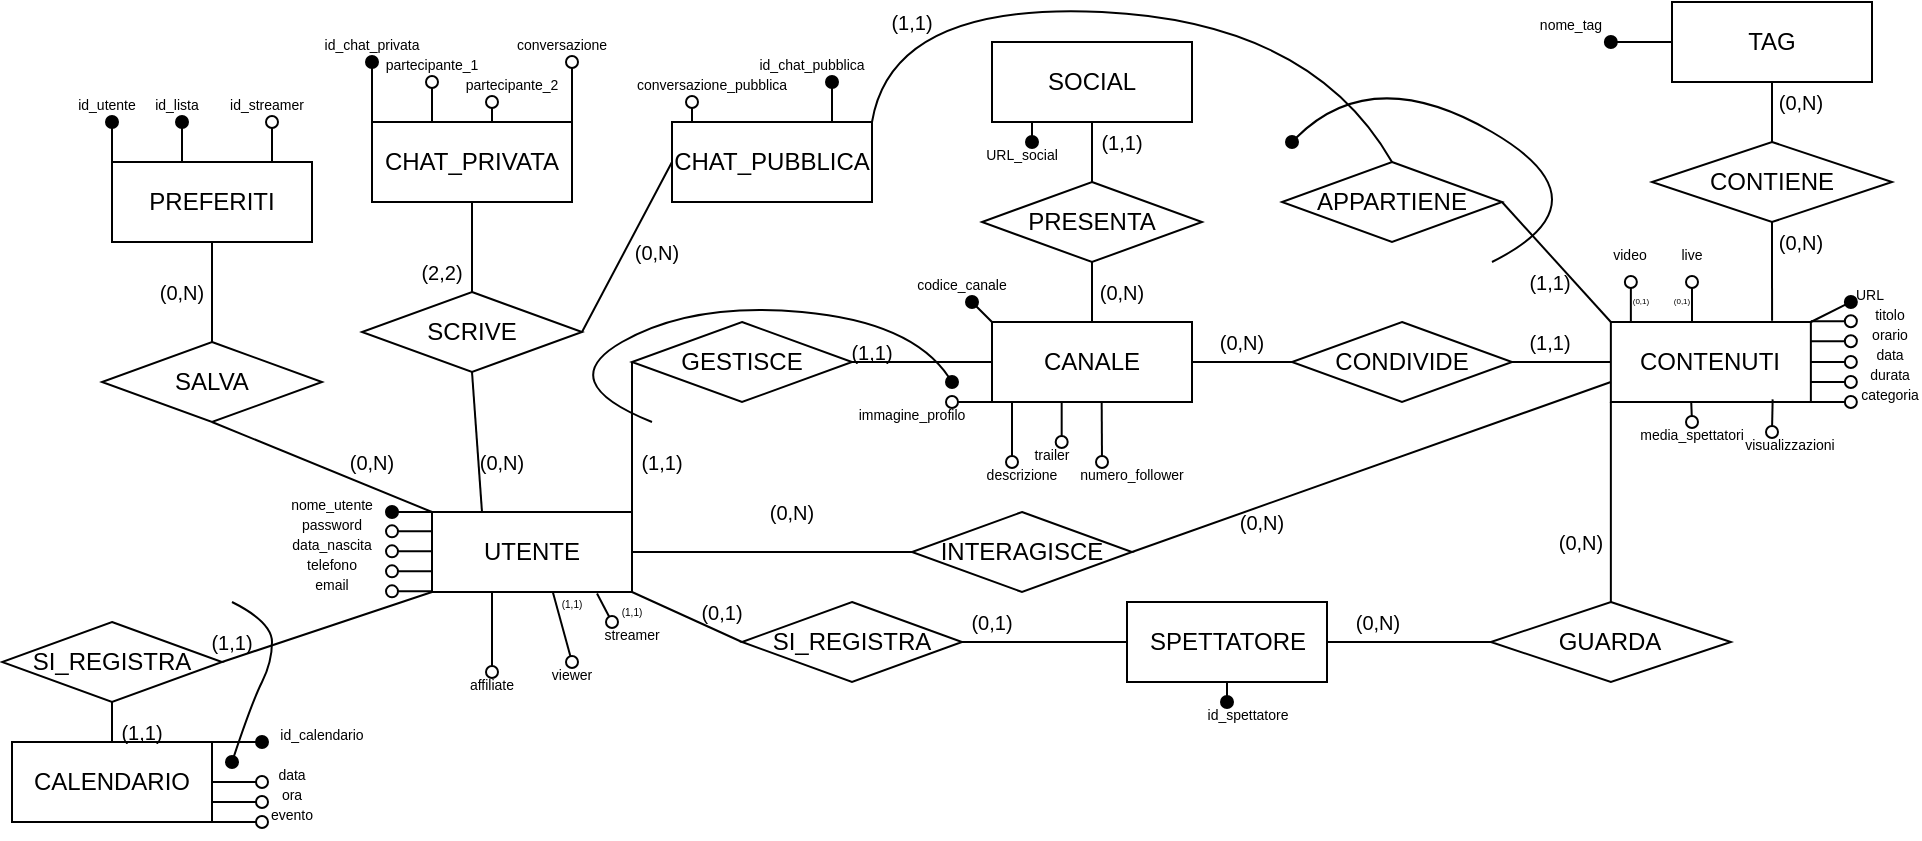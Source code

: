 <mxfile version="22.1.7" type="device">
  <diagram name="Pagina-1" id="IQo_E7BnSUzIB_XOzZY0">
    <mxGraphModel dx="1026" dy="692" grid="1" gridSize="10" guides="1" tooltips="1" connect="1" arrows="1" fold="1" page="1" pageScale="1" pageWidth="827" pageHeight="1169" math="0" shadow="0">
      <root>
        <mxCell id="0" />
        <mxCell id="1" parent="0" />
        <mxCell id="KgxQIi8FWZuYUteppV30-1" value="UTENTE" style="rounded=0;whiteSpace=wrap;html=1;" parent="1" vertex="1">
          <mxGeometry x="450" y="355" width="100" height="40" as="geometry" />
        </mxCell>
        <mxCell id="KgxQIi8FWZuYUteppV30-9" value="GESTISCE" style="rhombus;whiteSpace=wrap;html=1;" parent="1" vertex="1">
          <mxGeometry x="550" y="260" width="110" height="40" as="geometry" />
        </mxCell>
        <mxCell id="KgxQIi8FWZuYUteppV30-10" value="" style="endArrow=none;html=1;rounded=0;exitX=1;exitY=0;exitDx=0;exitDy=0;entryX=0;entryY=0.5;entryDx=0;entryDy=0;" parent="1" source="KgxQIi8FWZuYUteppV30-1" target="KgxQIi8FWZuYUteppV30-9" edge="1">
          <mxGeometry width="50" height="50" relative="1" as="geometry">
            <mxPoint x="530" y="320" as="sourcePoint" />
            <mxPoint x="580" y="270" as="targetPoint" />
          </mxGeometry>
        </mxCell>
        <mxCell id="KgxQIi8FWZuYUteppV30-11" value="CANALE" style="rounded=0;whiteSpace=wrap;html=1;" parent="1" vertex="1">
          <mxGeometry x="730" y="260" width="100" height="40" as="geometry" />
        </mxCell>
        <mxCell id="KgxQIi8FWZuYUteppV30-12" value="" style="endArrow=none;html=1;rounded=0;entryX=1;entryY=0.5;entryDx=0;entryDy=0;exitX=0;exitY=0.5;exitDx=0;exitDy=0;" parent="1" source="KgxQIi8FWZuYUteppV30-11" target="KgxQIi8FWZuYUteppV30-9" edge="1">
          <mxGeometry width="50" height="50" relative="1" as="geometry">
            <mxPoint x="740" y="280" as="sourcePoint" />
            <mxPoint x="560" y="290" as="targetPoint" />
          </mxGeometry>
        </mxCell>
        <mxCell id="KgxQIi8FWZuYUteppV30-13" value="CONDIVIDE" style="rhombus;whiteSpace=wrap;html=1;" parent="1" vertex="1">
          <mxGeometry x="880" y="260" width="110" height="40" as="geometry" />
        </mxCell>
        <mxCell id="KgxQIi8FWZuYUteppV30-14" value="" style="endArrow=none;html=1;rounded=0;entryX=1;entryY=0.5;entryDx=0;entryDy=0;exitX=0;exitY=0.5;exitDx=0;exitDy=0;" parent="1" source="KgxQIi8FWZuYUteppV30-13" target="KgxQIi8FWZuYUteppV30-11" edge="1">
          <mxGeometry width="50" height="50" relative="1" as="geometry">
            <mxPoint x="840" y="370" as="sourcePoint" />
            <mxPoint x="890" y="320" as="targetPoint" />
          </mxGeometry>
        </mxCell>
        <mxCell id="KgxQIi8FWZuYUteppV30-15" value="CONTENUTI" style="rounded=0;whiteSpace=wrap;html=1;" parent="1" vertex="1">
          <mxGeometry x="1039.43" y="260" width="100" height="40" as="geometry" />
        </mxCell>
        <mxCell id="KgxQIi8FWZuYUteppV30-17" value="SPETTATORE" style="rounded=0;whiteSpace=wrap;html=1;" parent="1" vertex="1">
          <mxGeometry x="797.5" y="400" width="100" height="40" as="geometry" />
        </mxCell>
        <mxCell id="KgxQIi8FWZuYUteppV30-18" value="GUARDA" style="rhombus;whiteSpace=wrap;html=1;" parent="1" vertex="1">
          <mxGeometry x="979.43" y="400" width="120" height="40" as="geometry" />
        </mxCell>
        <mxCell id="KgxQIi8FWZuYUteppV30-19" value="" style="endArrow=none;html=1;rounded=0;entryX=1;entryY=0.5;entryDx=0;entryDy=0;exitX=0;exitY=0.5;exitDx=0;exitDy=0;" parent="1" source="KgxQIi8FWZuYUteppV30-18" target="KgxQIi8FWZuYUteppV30-17" edge="1">
          <mxGeometry width="50" height="50" relative="1" as="geometry">
            <mxPoint x="960" y="610" as="sourcePoint" />
            <mxPoint x="1010" y="560" as="targetPoint" />
          </mxGeometry>
        </mxCell>
        <mxCell id="KgxQIi8FWZuYUteppV30-20" value="&lt;font style=&quot;font-size: 10px;&quot;&gt;(1,1)&lt;/font&gt;" style="text;html=1;strokeColor=none;fillColor=none;align=center;verticalAlign=middle;whiteSpace=wrap;rounded=0;" parent="1" vertex="1">
          <mxGeometry x="550" y="325" width="30" height="10" as="geometry" />
        </mxCell>
        <mxCell id="KgxQIi8FWZuYUteppV30-21" value="&lt;font style=&quot;font-size: 10px;&quot;&gt;(1,1)&lt;/font&gt;" style="text;html=1;strokeColor=none;fillColor=none;align=center;verticalAlign=middle;whiteSpace=wrap;rounded=0;" parent="1" vertex="1">
          <mxGeometry x="660" y="270" width="20" height="10" as="geometry" />
        </mxCell>
        <mxCell id="KgxQIi8FWZuYUteppV30-22" value="" style="endArrow=none;html=1;rounded=0;entryX=0;entryY=0;entryDx=0;entryDy=0;endFill=0;startArrow=oval;startFill=1;" parent="1" target="KgxQIi8FWZuYUteppV30-1" edge="1">
          <mxGeometry width="50" height="50" relative="1" as="geometry">
            <mxPoint x="430" y="355" as="sourcePoint" />
            <mxPoint x="420" y="345" as="targetPoint" />
          </mxGeometry>
        </mxCell>
        <mxCell id="KgxQIi8FWZuYUteppV30-23" value="&lt;span style=&quot;font-size: 7px;&quot;&gt;nome_utente&lt;/span&gt;" style="text;html=1;strokeColor=none;fillColor=none;align=center;verticalAlign=middle;whiteSpace=wrap;rounded=0;" parent="1" vertex="1">
          <mxGeometry x="390" y="345" width="20" height="10" as="geometry" />
        </mxCell>
        <mxCell id="KgxQIi8FWZuYUteppV30-24" value="" style="endArrow=none;html=1;rounded=0;entryX=0;entryY=0;entryDx=0;entryDy=0;endFill=0;startArrow=oval;startFill=0;" parent="1" edge="1">
          <mxGeometry width="50" height="50" relative="1" as="geometry">
            <mxPoint x="430" y="364.67" as="sourcePoint" />
            <mxPoint x="450" y="364.67" as="targetPoint" />
            <Array as="points">
              <mxPoint x="430" y="364.67" />
            </Array>
          </mxGeometry>
        </mxCell>
        <mxCell id="KgxQIi8FWZuYUteppV30-25" value="&lt;span style=&quot;font-size: 7px;&quot;&gt;password&lt;/span&gt;" style="text;html=1;strokeColor=none;fillColor=none;align=center;verticalAlign=middle;whiteSpace=wrap;rounded=0;" parent="1" vertex="1">
          <mxGeometry x="390" y="355" width="20" height="10" as="geometry" />
        </mxCell>
        <mxCell id="KgxQIi8FWZuYUteppV30-26" value="" style="endArrow=none;html=1;rounded=0;entryX=0;entryY=0;entryDx=0;entryDy=0;endFill=0;startArrow=oval;startFill=0;" parent="1" edge="1">
          <mxGeometry width="50" height="50" relative="1" as="geometry">
            <mxPoint x="430" y="374.67" as="sourcePoint" />
            <mxPoint x="450" y="374.67" as="targetPoint" />
            <Array as="points">
              <mxPoint x="430" y="374.67" />
            </Array>
          </mxGeometry>
        </mxCell>
        <mxCell id="KgxQIi8FWZuYUteppV30-27" value="&lt;span style=&quot;font-size: 7px;&quot;&gt;data_nascita&lt;/span&gt;" style="text;html=1;strokeColor=none;fillColor=none;align=center;verticalAlign=middle;whiteSpace=wrap;rounded=0;" parent="1" vertex="1">
          <mxGeometry x="390" y="365" width="20" height="10" as="geometry" />
        </mxCell>
        <mxCell id="KgxQIi8FWZuYUteppV30-28" value="" style="endArrow=none;html=1;rounded=0;entryX=0;entryY=0;entryDx=0;entryDy=0;endFill=0;startArrow=oval;startFill=0;" parent="1" edge="1">
          <mxGeometry width="50" height="50" relative="1" as="geometry">
            <mxPoint x="430" y="384.67" as="sourcePoint" />
            <mxPoint x="450" y="384.67" as="targetPoint" />
            <Array as="points">
              <mxPoint x="430" y="384.67" />
            </Array>
          </mxGeometry>
        </mxCell>
        <mxCell id="KgxQIi8FWZuYUteppV30-29" value="&lt;span style=&quot;font-size: 7px;&quot;&gt;telefono&lt;/span&gt;" style="text;html=1;strokeColor=none;fillColor=none;align=center;verticalAlign=middle;whiteSpace=wrap;rounded=0;" parent="1" vertex="1">
          <mxGeometry x="390" y="375" width="20" height="10" as="geometry" />
        </mxCell>
        <mxCell id="KgxQIi8FWZuYUteppV30-30" value="" style="endArrow=none;html=1;rounded=0;entryX=0;entryY=0;entryDx=0;entryDy=0;endFill=0;startArrow=oval;startFill=0;" parent="1" edge="1">
          <mxGeometry width="50" height="50" relative="1" as="geometry">
            <mxPoint x="430" y="394.67" as="sourcePoint" />
            <mxPoint x="450" y="394.67" as="targetPoint" />
            <Array as="points">
              <mxPoint x="430" y="394.67" />
            </Array>
          </mxGeometry>
        </mxCell>
        <mxCell id="KgxQIi8FWZuYUteppV30-31" value="&lt;span style=&quot;font-size: 7px;&quot;&gt;email&lt;/span&gt;" style="text;html=1;strokeColor=none;fillColor=none;align=center;verticalAlign=middle;whiteSpace=wrap;rounded=0;" parent="1" vertex="1">
          <mxGeometry x="390" y="385" width="20" height="10" as="geometry" />
        </mxCell>
        <mxCell id="KgxQIi8FWZuYUteppV30-41" value="" style="endArrow=none;html=1;rounded=0;entryX=1;entryY=1;entryDx=0;entryDy=0;startArrow=oval;startFill=0;exitX=0.5;exitY=0;exitDx=0;exitDy=0;" parent="1" source="KgxQIi8FWZuYUteppV30-42" edge="1">
          <mxGeometry width="50" height="50" relative="1" as="geometry">
            <mxPoint x="480" y="425" as="sourcePoint" />
            <mxPoint x="480" y="395" as="targetPoint" />
          </mxGeometry>
        </mxCell>
        <mxCell id="KgxQIi8FWZuYUteppV30-42" value="&lt;span style=&quot;font-size: 7px;&quot;&gt;affiliate&lt;/span&gt;" style="text;html=1;strokeColor=none;fillColor=none;align=center;verticalAlign=middle;whiteSpace=wrap;rounded=0;" parent="1" vertex="1">
          <mxGeometry x="470" y="435" width="20" height="10" as="geometry" />
        </mxCell>
        <mxCell id="KgxQIi8FWZuYUteppV30-45" value="" style="curved=1;endArrow=oval;html=1;rounded=0;endFill=1;" parent="1" edge="1">
          <mxGeometry width="50" height="50" relative="1" as="geometry">
            <mxPoint x="560" y="310" as="sourcePoint" />
            <mxPoint x="710" y="290" as="targetPoint" />
            <Array as="points">
              <mxPoint x="510" y="290" />
              <mxPoint x="580" y="250" />
              <mxPoint x="690" y="260" />
            </Array>
          </mxGeometry>
        </mxCell>
        <mxCell id="KgxQIi8FWZuYUteppV30-46" value="" style="endArrow=none;html=1;rounded=0;entryX=1;entryY=1;entryDx=0;entryDy=0;startArrow=oval;startFill=0;" parent="1" edge="1">
          <mxGeometry width="50" height="50" relative="1" as="geometry">
            <mxPoint x="710" y="300" as="sourcePoint" />
            <mxPoint x="730" y="300" as="targetPoint" />
          </mxGeometry>
        </mxCell>
        <mxCell id="KgxQIi8FWZuYUteppV30-47" value="&lt;span style=&quot;font-size: 7px;&quot;&gt;descrizione&lt;/span&gt;" style="text;html=1;strokeColor=none;fillColor=none;align=center;verticalAlign=middle;whiteSpace=wrap;rounded=0;" parent="1" vertex="1">
          <mxGeometry x="735" y="330" width="20" height="10" as="geometry" />
        </mxCell>
        <mxCell id="KgxQIi8FWZuYUteppV30-48" value="" style="endArrow=none;html=1;rounded=0;entryX=1;entryY=1;entryDx=0;entryDy=0;startArrow=oval;startFill=0;" parent="1" edge="1">
          <mxGeometry width="50" height="50" relative="1" as="geometry">
            <mxPoint x="740" y="330" as="sourcePoint" />
            <mxPoint x="740" y="300" as="targetPoint" />
          </mxGeometry>
        </mxCell>
        <mxCell id="KgxQIi8FWZuYUteppV30-49" value="&lt;span style=&quot;font-size: 7px;&quot;&gt;immagine_profilo&lt;/span&gt;" style="text;html=1;strokeColor=none;fillColor=none;align=center;verticalAlign=middle;whiteSpace=wrap;rounded=0;" parent="1" vertex="1">
          <mxGeometry x="680" y="300" width="20" height="10" as="geometry" />
        </mxCell>
        <mxCell id="KgxQIi8FWZuYUteppV30-50" value="" style="endArrow=none;html=1;rounded=0;entryX=1;entryY=1;entryDx=0;entryDy=0;startArrow=oval;startFill=0;" parent="1" edge="1">
          <mxGeometry width="50" height="50" relative="1" as="geometry">
            <mxPoint x="764.84" y="320" as="sourcePoint" />
            <mxPoint x="764.84" y="300" as="targetPoint" />
          </mxGeometry>
        </mxCell>
        <mxCell id="KgxQIi8FWZuYUteppV30-51" value="&lt;span style=&quot;font-size: 7px;&quot;&gt;trailer&lt;/span&gt;" style="text;html=1;strokeColor=none;fillColor=none;align=center;verticalAlign=middle;whiteSpace=wrap;rounded=0;" parent="1" vertex="1">
          <mxGeometry x="750" y="320" width="20" height="10" as="geometry" />
        </mxCell>
        <mxCell id="KgxQIi8FWZuYUteppV30-52" value="" style="endArrow=none;html=1;rounded=0;entryX=1;entryY=1;entryDx=0;entryDy=0;startArrow=oval;startFill=0;" parent="1" edge="1">
          <mxGeometry width="50" height="50" relative="1" as="geometry">
            <mxPoint x="785" y="330" as="sourcePoint" />
            <mxPoint x="784.84" y="300" as="targetPoint" />
          </mxGeometry>
        </mxCell>
        <mxCell id="KgxQIi8FWZuYUteppV30-53" value="&lt;span style=&quot;font-size: 7px;&quot;&gt;numero_follower&lt;/span&gt;" style="text;html=1;strokeColor=none;fillColor=none;align=center;verticalAlign=middle;whiteSpace=wrap;rounded=0;" parent="1" vertex="1">
          <mxGeometry x="790" y="330" width="20" height="10" as="geometry" />
        </mxCell>
        <mxCell id="KgxQIi8FWZuYUteppV30-63" value="" style="endArrow=none;html=1;rounded=0;entryX=0.5;entryY=1;entryDx=0;entryDy=0;endFill=0;startArrow=oval;startFill=1;exitX=0;exitY=0;exitDx=0;exitDy=0;" parent="1" source="KgxQIi8FWZuYUteppV30-64" target="KgxQIi8FWZuYUteppV30-17" edge="1">
          <mxGeometry width="50" height="50" relative="1" as="geometry">
            <mxPoint x="947.5" y="490" as="sourcePoint" />
            <mxPoint x="917.5" y="480" as="targetPoint" />
          </mxGeometry>
        </mxCell>
        <mxCell id="KgxQIi8FWZuYUteppV30-64" value="&lt;span style=&quot;font-size: 7px;&quot;&gt;id_spettatore&lt;/span&gt;" style="text;html=1;strokeColor=none;fillColor=none;align=center;verticalAlign=middle;whiteSpace=wrap;rounded=0;" parent="1" vertex="1">
          <mxGeometry x="847.5" y="450" width="20" height="10" as="geometry" />
        </mxCell>
        <mxCell id="KgxQIi8FWZuYUteppV30-65" value="&lt;span style=&quot;font-size: 7px;&quot;&gt;titolo&lt;/span&gt;" style="text;html=1;strokeColor=none;fillColor=none;align=center;verticalAlign=middle;whiteSpace=wrap;rounded=0;" parent="1" vertex="1">
          <mxGeometry x="1169.43" y="250" width="20" height="10" as="geometry" />
        </mxCell>
        <mxCell id="KgxQIi8FWZuYUteppV30-66" value="&lt;span style=&quot;font-size: 7px;&quot;&gt;orario&lt;/span&gt;" style="text;html=1;strokeColor=none;fillColor=none;align=center;verticalAlign=middle;whiteSpace=wrap;rounded=0;" parent="1" vertex="1">
          <mxGeometry x="1169.43" y="260" width="20" height="10" as="geometry" />
        </mxCell>
        <mxCell id="KgxQIi8FWZuYUteppV30-67" value="" style="endArrow=oval;html=1;rounded=0;exitX=1;exitY=0;exitDx=0;exitDy=0;endFill=0;" parent="1" edge="1">
          <mxGeometry width="50" height="50" relative="1" as="geometry">
            <mxPoint x="1139.43" y="269.62" as="sourcePoint" />
            <mxPoint x="1159.43" y="269.62" as="targetPoint" />
          </mxGeometry>
        </mxCell>
        <mxCell id="KgxQIi8FWZuYUteppV30-68" value="&lt;span style=&quot;font-size: 7px;&quot;&gt;data&lt;/span&gt;" style="text;html=1;strokeColor=none;fillColor=none;align=center;verticalAlign=middle;whiteSpace=wrap;rounded=0;" parent="1" vertex="1">
          <mxGeometry x="1169.43" y="270" width="20" height="10" as="geometry" />
        </mxCell>
        <mxCell id="KgxQIi8FWZuYUteppV30-69" value="" style="endArrow=oval;html=1;rounded=0;exitX=1;exitY=0;exitDx=0;exitDy=0;endFill=0;" parent="1" edge="1">
          <mxGeometry width="50" height="50" relative="1" as="geometry">
            <mxPoint x="1139.43" y="280" as="sourcePoint" />
            <mxPoint x="1159.43" y="280" as="targetPoint" />
          </mxGeometry>
        </mxCell>
        <mxCell id="KgxQIi8FWZuYUteppV30-70" value="&lt;span style=&quot;font-size: 7px;&quot;&gt;durata&lt;/span&gt;" style="text;html=1;strokeColor=none;fillColor=none;align=center;verticalAlign=middle;whiteSpace=wrap;rounded=0;" parent="1" vertex="1">
          <mxGeometry x="1169.43" y="280" width="20" height="10" as="geometry" />
        </mxCell>
        <mxCell id="KgxQIi8FWZuYUteppV30-71" value="" style="endArrow=oval;html=1;rounded=0;exitX=1;exitY=0;exitDx=0;exitDy=0;endFill=0;" parent="1" edge="1">
          <mxGeometry width="50" height="50" relative="1" as="geometry">
            <mxPoint x="1139.43" y="290" as="sourcePoint" />
            <mxPoint x="1159.43" y="290" as="targetPoint" />
          </mxGeometry>
        </mxCell>
        <mxCell id="KgxQIi8FWZuYUteppV30-72" value="&lt;span style=&quot;font-size: 7px;&quot;&gt;categoria&lt;/span&gt;" style="text;html=1;strokeColor=none;fillColor=none;align=center;verticalAlign=middle;whiteSpace=wrap;rounded=0;" parent="1" vertex="1">
          <mxGeometry x="1169.43" y="290" width="20" height="10" as="geometry" />
        </mxCell>
        <mxCell id="KgxQIi8FWZuYUteppV30-73" value="" style="endArrow=oval;html=1;rounded=0;exitX=1;exitY=0;exitDx=0;exitDy=0;endFill=0;" parent="1" edge="1">
          <mxGeometry width="50" height="50" relative="1" as="geometry">
            <mxPoint x="1139.43" y="300" as="sourcePoint" />
            <mxPoint x="1159.43" y="300" as="targetPoint" />
          </mxGeometry>
        </mxCell>
        <mxCell id="KgxQIi8FWZuYUteppV30-75" value="" style="endArrow=oval;html=1;rounded=0;endFill=0;exitX=0.402;exitY=1.008;exitDx=0;exitDy=0;exitPerimeter=0;" parent="1" source="KgxQIi8FWZuYUteppV30-15" edge="1">
          <mxGeometry width="50" height="50" relative="1" as="geometry">
            <mxPoint x="1059.43" y="300.0" as="sourcePoint" />
            <mxPoint x="1080" y="310" as="targetPoint" />
          </mxGeometry>
        </mxCell>
        <mxCell id="KgxQIi8FWZuYUteppV30-77" value="&lt;span style=&quot;font-size: 7px;&quot;&gt;media_spettatori&lt;/span&gt;" style="text;html=1;strokeColor=none;fillColor=none;align=center;verticalAlign=middle;whiteSpace=wrap;rounded=0;" parent="1" vertex="1">
          <mxGeometry x="1070" y="310" width="20" height="10" as="geometry" />
        </mxCell>
        <mxCell id="KgxQIi8FWZuYUteppV30-78" value="" style="endArrow=none;html=1;rounded=0;entryX=0.809;entryY=0.967;entryDx=0;entryDy=0;startArrow=oval;startFill=0;entryPerimeter=0;" parent="1" target="KgxQIi8FWZuYUteppV30-15" edge="1">
          <mxGeometry width="50" height="50" relative="1" as="geometry">
            <mxPoint x="1120" y="315" as="sourcePoint" />
            <mxPoint x="1139.43" y="300" as="targetPoint" />
          </mxGeometry>
        </mxCell>
        <mxCell id="KgxQIi8FWZuYUteppV30-79" value="&lt;span style=&quot;font-size: 7px;&quot;&gt;visualizzazioni&lt;/span&gt;" style="text;html=1;strokeColor=none;fillColor=none;align=center;verticalAlign=middle;whiteSpace=wrap;rounded=0;" parent="1" vertex="1">
          <mxGeometry x="1119.43" y="315" width="20" height="10" as="geometry" />
        </mxCell>
        <mxCell id="KgxQIi8FWZuYUteppV30-80" value="&lt;font style=&quot;font-size: 10px;&quot;&gt;(0,N)&lt;/font&gt;" style="text;html=1;strokeColor=none;fillColor=none;align=center;verticalAlign=middle;whiteSpace=wrap;rounded=0;" parent="1" vertex="1">
          <mxGeometry x="1010" y="365" width="29.43" height="10" as="geometry" />
        </mxCell>
        <mxCell id="KgxQIi8FWZuYUteppV30-81" value="&lt;font style=&quot;font-size: 10px;&quot;&gt;(0,N)&lt;/font&gt;" style="text;html=1;strokeColor=none;fillColor=none;align=center;verticalAlign=middle;whiteSpace=wrap;rounded=0;" parent="1" vertex="1">
          <mxGeometry x="912.5" y="405" width="20" height="10" as="geometry" />
        </mxCell>
        <mxCell id="KgxQIi8FWZuYUteppV30-83" value="INTERAGISCE" style="rhombus;whiteSpace=wrap;html=1;" parent="1" vertex="1">
          <mxGeometry x="690" y="355" width="110" height="40" as="geometry" />
        </mxCell>
        <mxCell id="KgxQIi8FWZuYUteppV30-84" value="" style="endArrow=none;html=1;rounded=0;entryX=1;entryY=0.5;entryDx=0;entryDy=0;exitX=0;exitY=0.5;exitDx=0;exitDy=0;" parent="1" source="KgxQIi8FWZuYUteppV30-83" target="KgxQIi8FWZuYUteppV30-1" edge="1">
          <mxGeometry width="50" height="50" relative="1" as="geometry">
            <mxPoint x="770" y="530" as="sourcePoint" />
            <mxPoint x="820" y="480" as="targetPoint" />
          </mxGeometry>
        </mxCell>
        <mxCell id="KgxQIi8FWZuYUteppV30-85" value="&lt;font style=&quot;font-size: 10px;&quot;&gt;(0,N)&lt;/font&gt;" style="text;html=1;strokeColor=none;fillColor=none;align=center;verticalAlign=middle;whiteSpace=wrap;rounded=0;" parent="1" vertex="1">
          <mxGeometry x="620" y="350" width="20" height="10" as="geometry" />
        </mxCell>
        <mxCell id="KgxQIi8FWZuYUteppV30-86" value="&lt;font style=&quot;font-size: 10px;&quot;&gt;(0,N)&lt;/font&gt;" style="text;html=1;strokeColor=none;fillColor=none;align=center;verticalAlign=middle;whiteSpace=wrap;rounded=0;" parent="1" vertex="1">
          <mxGeometry x="855" y="355" width="20" height="10" as="geometry" />
        </mxCell>
        <mxCell id="KgxQIi8FWZuYUteppV30-88" value="" style="endArrow=none;html=1;rounded=0;entryX=1;entryY=0.5;entryDx=0;entryDy=0;exitX=0;exitY=0.5;exitDx=0;exitDy=0;" parent="1" source="KgxQIi8FWZuYUteppV30-15" target="KgxQIi8FWZuYUteppV30-13" edge="1">
          <mxGeometry width="50" height="50" relative="1" as="geometry">
            <mxPoint x="1038.86" y="300.0" as="sourcePoint" />
            <mxPoint x="810" y="290" as="targetPoint" />
          </mxGeometry>
        </mxCell>
        <mxCell id="KgxQIi8FWZuYUteppV30-90" value="" style="endArrow=oval;html=1;rounded=0;exitX=1;exitY=0;exitDx=0;exitDy=0;endFill=0;" parent="1" edge="1">
          <mxGeometry width="50" height="50" relative="1" as="geometry">
            <mxPoint x="1139.43" y="259.66" as="sourcePoint" />
            <mxPoint x="1159.43" y="259.66" as="targetPoint" />
          </mxGeometry>
        </mxCell>
        <mxCell id="KgxQIi8FWZuYUteppV30-99" value="&lt;font style=&quot;font-size: 10px;&quot;&gt;(0,N)&lt;/font&gt;" style="text;html=1;strokeColor=none;fillColor=none;align=center;verticalAlign=middle;whiteSpace=wrap;rounded=0;" parent="1" vertex="1">
          <mxGeometry x="845" y="260" width="20" height="20" as="geometry" />
        </mxCell>
        <mxCell id="KgxQIi8FWZuYUteppV30-100" value="&lt;font style=&quot;font-size: 10px;&quot;&gt;(1,1)&lt;/font&gt;" style="text;html=1;strokeColor=none;fillColor=none;align=center;verticalAlign=middle;whiteSpace=wrap;rounded=0;" parent="1" vertex="1">
          <mxGeometry x="999.43" y="265" width="20" height="10" as="geometry" />
        </mxCell>
        <mxCell id="KgxQIi8FWZuYUteppV30-101" value="&lt;span style=&quot;font-size: 7px;&quot;&gt;URL&lt;br&gt;&lt;/span&gt;" style="text;html=1;strokeColor=none;fillColor=none;align=center;verticalAlign=middle;whiteSpace=wrap;rounded=0;" parent="1" vertex="1">
          <mxGeometry x="1159.43" y="240" width="20" height="10" as="geometry" />
        </mxCell>
        <mxCell id="KgxQIi8FWZuYUteppV30-102" value="" style="endArrow=oval;html=1;rounded=0;exitX=1;exitY=0;exitDx=0;exitDy=0;endFill=1;" parent="1" edge="1">
          <mxGeometry width="50" height="50" relative="1" as="geometry">
            <mxPoint x="1139.43" y="260" as="sourcePoint" />
            <mxPoint x="1159.43" y="250" as="targetPoint" />
          </mxGeometry>
        </mxCell>
        <mxCell id="KgxQIi8FWZuYUteppV30-136" value="" style="endArrow=none;html=1;rounded=0;entryX=0;entryY=0.75;entryDx=0;entryDy=0;exitX=1;exitY=0.5;exitDx=0;exitDy=0;" parent="1" source="KgxQIi8FWZuYUteppV30-83" target="KgxQIi8FWZuYUteppV30-15" edge="1">
          <mxGeometry width="50" height="50" relative="1" as="geometry">
            <mxPoint x="790" y="380" as="sourcePoint" />
            <mxPoint x="1038.86" y="320.0" as="targetPoint" />
          </mxGeometry>
        </mxCell>
        <mxCell id="KgxQIi8FWZuYUteppV30-138" value="" style="endArrow=none;html=1;rounded=0;entryX=0.5;entryY=0;entryDx=0;entryDy=0;exitX=0;exitY=1;exitDx=0;exitDy=0;" parent="1" source="KgxQIi8FWZuYUteppV30-15" target="KgxQIi8FWZuYUteppV30-18" edge="1">
          <mxGeometry width="50" height="50" relative="1" as="geometry">
            <mxPoint x="1038.86" y="320.0" as="sourcePoint" />
            <mxPoint x="880" y="330" as="targetPoint" />
          </mxGeometry>
        </mxCell>
        <mxCell id="yhVScPTsRtirl99sZBzy-1" value="SI_REGISTRA" style="rhombus;whiteSpace=wrap;html=1;" parent="1" vertex="1">
          <mxGeometry x="605" y="400" width="110" height="40" as="geometry" />
        </mxCell>
        <mxCell id="yhVScPTsRtirl99sZBzy-2" value="" style="endArrow=none;html=1;rounded=0;exitX=0;exitY=0.5;exitDx=0;exitDy=0;entryX=1;entryY=1;entryDx=0;entryDy=0;" parent="1" source="yhVScPTsRtirl99sZBzy-1" target="KgxQIi8FWZuYUteppV30-1" edge="1">
          <mxGeometry width="50" height="50" relative="1" as="geometry">
            <mxPoint x="710" y="460" as="sourcePoint" />
            <mxPoint x="760" y="410" as="targetPoint" />
          </mxGeometry>
        </mxCell>
        <mxCell id="yhVScPTsRtirl99sZBzy-3" value="" style="endArrow=none;html=1;rounded=0;entryX=0;entryY=0.5;entryDx=0;entryDy=0;exitX=1;exitY=0.5;exitDx=0;exitDy=0;" parent="1" source="yhVScPTsRtirl99sZBzy-1" target="KgxQIi8FWZuYUteppV30-17" edge="1">
          <mxGeometry width="50" height="50" relative="1" as="geometry">
            <mxPoint x="680" y="460" as="sourcePoint" />
            <mxPoint x="730" y="410" as="targetPoint" />
          </mxGeometry>
        </mxCell>
        <mxCell id="yhVScPTsRtirl99sZBzy-4" value="" style="endArrow=none;html=1;rounded=0;startArrow=oval;startFill=0;entryX=0.603;entryY=0.992;entryDx=0;entryDy=0;entryPerimeter=0;" parent="1" target="KgxQIi8FWZuYUteppV30-1" edge="1">
          <mxGeometry width="50" height="50" relative="1" as="geometry">
            <mxPoint x="520" y="430" as="sourcePoint" />
            <mxPoint x="475" y="355" as="targetPoint" />
          </mxGeometry>
        </mxCell>
        <mxCell id="yhVScPTsRtirl99sZBzy-5" value="&lt;span style=&quot;font-size: 7px;&quot;&gt;viewer&lt;/span&gt;" style="text;html=1;strokeColor=none;fillColor=none;align=center;verticalAlign=middle;whiteSpace=wrap;rounded=0;" parent="1" vertex="1">
          <mxGeometry x="510" y="430" width="20" height="10" as="geometry" />
        </mxCell>
        <mxCell id="yhVScPTsRtirl99sZBzy-6" value="&lt;span style=&quot;font-size: 5px;&quot;&gt;(1,1)&lt;/span&gt;" style="text;html=1;strokeColor=none;fillColor=none;align=center;verticalAlign=middle;whiteSpace=wrap;rounded=0;fontSize=5;" parent="1" vertex="1">
          <mxGeometry x="510" y="395" width="20" height="10" as="geometry" />
        </mxCell>
        <mxCell id="yhVScPTsRtirl99sZBzy-10" value="" style="endArrow=none;html=1;rounded=0;startArrow=oval;startFill=0;entryX=0.825;entryY=1.019;entryDx=0;entryDy=0;entryPerimeter=0;" parent="1" target="KgxQIi8FWZuYUteppV30-1" edge="1">
          <mxGeometry width="50" height="50" relative="1" as="geometry">
            <mxPoint x="540" y="410" as="sourcePoint" />
            <mxPoint x="505" y="355" as="targetPoint" />
          </mxGeometry>
        </mxCell>
        <mxCell id="yhVScPTsRtirl99sZBzy-11" value="&lt;span style=&quot;font-size: 7px;&quot;&gt;streamer&lt;/span&gt;" style="text;html=1;strokeColor=none;fillColor=none;align=center;verticalAlign=middle;whiteSpace=wrap;rounded=0;" parent="1" vertex="1">
          <mxGeometry x="540" y="410" width="20" height="10" as="geometry" />
        </mxCell>
        <mxCell id="yhVScPTsRtirl99sZBzy-12" value="&lt;span style=&quot;font-size: 5px;&quot;&gt;(1,1)&lt;/span&gt;" style="text;html=1;strokeColor=none;fillColor=none;align=center;verticalAlign=middle;whiteSpace=wrap;rounded=0;fontSize=5;" parent="1" vertex="1">
          <mxGeometry x="530" y="400" width="40" height="7.5" as="geometry" />
        </mxCell>
        <mxCell id="yhVScPTsRtirl99sZBzy-13" value="&lt;font style=&quot;font-size: 10px;&quot;&gt;(0,1)&lt;/font&gt;" style="text;html=1;strokeColor=none;fillColor=none;align=center;verticalAlign=middle;whiteSpace=wrap;rounded=0;" parent="1" vertex="1">
          <mxGeometry x="585" y="400" width="20" height="10" as="geometry" />
        </mxCell>
        <mxCell id="yhVScPTsRtirl99sZBzy-14" value="&lt;font style=&quot;font-size: 10px;&quot;&gt;(0,1)&lt;/font&gt;" style="text;html=1;strokeColor=none;fillColor=none;align=center;verticalAlign=middle;whiteSpace=wrap;rounded=0;" parent="1" vertex="1">
          <mxGeometry x="720" y="405" width="20" height="10" as="geometry" />
        </mxCell>
        <mxCell id="yhVScPTsRtirl99sZBzy-16" value="" style="endArrow=oval;html=1;rounded=0;exitX=0;exitY=0;exitDx=0;exitDy=0;endFill=0;" parent="1" edge="1">
          <mxGeometry width="50" height="50" relative="1" as="geometry">
            <mxPoint x="1049.43" y="260" as="sourcePoint" />
            <mxPoint x="1049.43" y="240" as="targetPoint" />
          </mxGeometry>
        </mxCell>
        <mxCell id="yhVScPTsRtirl99sZBzy-17" value="&lt;span style=&quot;font-size: 7px;&quot;&gt;video&lt;/span&gt;" style="text;html=1;strokeColor=none;fillColor=none;align=center;verticalAlign=middle;whiteSpace=wrap;rounded=0;" parent="1" vertex="1">
          <mxGeometry x="1039.43" y="220" width="20" height="10" as="geometry" />
        </mxCell>
        <mxCell id="yhVScPTsRtirl99sZBzy-18" value="&lt;span style=&quot;font-size: 4px;&quot;&gt;(0,1)&lt;/span&gt;" style="text;html=1;strokeColor=none;fillColor=none;align=center;verticalAlign=middle;whiteSpace=wrap;rounded=0;fontSize=4;" parent="1" vertex="1">
          <mxGeometry x="1049.43" y="240" width="10.57" height="20" as="geometry" />
        </mxCell>
        <mxCell id="yhVScPTsRtirl99sZBzy-19" value="" style="endArrow=oval;html=1;rounded=0;exitX=0;exitY=0;exitDx=0;exitDy=0;endFill=0;" parent="1" edge="1">
          <mxGeometry width="50" height="50" relative="1" as="geometry">
            <mxPoint x="1080" y="260" as="sourcePoint" />
            <mxPoint x="1080" y="240" as="targetPoint" />
          </mxGeometry>
        </mxCell>
        <mxCell id="yhVScPTsRtirl99sZBzy-20" value="&lt;span style=&quot;font-size: 7px;&quot;&gt;live&lt;/span&gt;" style="text;html=1;strokeColor=none;fillColor=none;align=center;verticalAlign=middle;whiteSpace=wrap;rounded=0;" parent="1" vertex="1">
          <mxGeometry x="1070" y="220" width="20" height="10" as="geometry" />
        </mxCell>
        <mxCell id="yhVScPTsRtirl99sZBzy-21" value="&lt;span style=&quot;font-size: 4px;&quot;&gt;(0,1)&lt;/span&gt;" style="text;html=1;strokeColor=none;fillColor=none;align=center;verticalAlign=middle;whiteSpace=wrap;rounded=0;fontSize=4;" parent="1" vertex="1">
          <mxGeometry x="1070" y="240" width="10" height="20" as="geometry" />
        </mxCell>
        <mxCell id="yhVScPTsRtirl99sZBzy-22" value="CHAT_PRIVATA" style="rounded=0;whiteSpace=wrap;html=1;" parent="1" vertex="1">
          <mxGeometry x="420" y="160" width="100" height="40" as="geometry" />
        </mxCell>
        <mxCell id="yhVScPTsRtirl99sZBzy-23" value="PREFERITI" style="rounded=0;whiteSpace=wrap;html=1;" parent="1" vertex="1">
          <mxGeometry x="290" y="180" width="100" height="40" as="geometry" />
        </mxCell>
        <mxCell id="yhVScPTsRtirl99sZBzy-25" value="SALVA" style="rhombus;whiteSpace=wrap;html=1;" parent="1" vertex="1">
          <mxGeometry x="285" y="270" width="110" height="40" as="geometry" />
        </mxCell>
        <mxCell id="yhVScPTsRtirl99sZBzy-26" value="SCRIVE" style="rhombus;whiteSpace=wrap;html=1;" parent="1" vertex="1">
          <mxGeometry x="415" y="245" width="110" height="40" as="geometry" />
        </mxCell>
        <mxCell id="yhVScPTsRtirl99sZBzy-27" value="" style="endArrow=none;html=1;rounded=0;exitX=0;exitY=0;exitDx=0;exitDy=0;entryX=0.5;entryY=1;entryDx=0;entryDy=0;" parent="1" source="KgxQIi8FWZuYUteppV30-1" target="yhVScPTsRtirl99sZBzy-25" edge="1">
          <mxGeometry width="50" height="50" relative="1" as="geometry">
            <mxPoint x="450" y="350" as="sourcePoint" />
            <mxPoint x="420" y="330" as="targetPoint" />
          </mxGeometry>
        </mxCell>
        <mxCell id="yhVScPTsRtirl99sZBzy-28" value="" style="endArrow=none;html=1;rounded=0;exitX=0.25;exitY=0;exitDx=0;exitDy=0;entryX=0.5;entryY=1;entryDx=0;entryDy=0;" parent="1" source="KgxQIi8FWZuYUteppV30-1" target="yhVScPTsRtirl99sZBzy-26" edge="1">
          <mxGeometry width="50" height="50" relative="1" as="geometry">
            <mxPoint x="460" y="340" as="sourcePoint" />
            <mxPoint x="510" y="290" as="targetPoint" />
          </mxGeometry>
        </mxCell>
        <mxCell id="yhVScPTsRtirl99sZBzy-29" value="" style="endArrow=none;html=1;rounded=0;entryX=0.5;entryY=1;entryDx=0;entryDy=0;exitX=0.5;exitY=0;exitDx=0;exitDy=0;" parent="1" source="yhVScPTsRtirl99sZBzy-26" target="yhVScPTsRtirl99sZBzy-22" edge="1">
          <mxGeometry width="50" height="50" relative="1" as="geometry">
            <mxPoint x="460" y="340" as="sourcePoint" />
            <mxPoint x="464" y="240.0" as="targetPoint" />
          </mxGeometry>
        </mxCell>
        <mxCell id="yhVScPTsRtirl99sZBzy-30" value="" style="endArrow=none;html=1;rounded=0;entryX=0.5;entryY=1;entryDx=0;entryDy=0;exitX=0.5;exitY=0;exitDx=0;exitDy=0;" parent="1" source="yhVScPTsRtirl99sZBzy-25" target="yhVScPTsRtirl99sZBzy-23" edge="1">
          <mxGeometry width="50" height="50" relative="1" as="geometry">
            <mxPoint x="474" y="275" as="sourcePoint" />
            <mxPoint x="474" y="250" as="targetPoint" />
          </mxGeometry>
        </mxCell>
        <mxCell id="yhVScPTsRtirl99sZBzy-31" value="CHAT_PUBBLICA" style="rounded=0;whiteSpace=wrap;html=1;" parent="1" vertex="1">
          <mxGeometry x="570" y="160" width="100" height="40" as="geometry" />
        </mxCell>
        <mxCell id="yhVScPTsRtirl99sZBzy-32" value="" style="endArrow=none;html=1;rounded=0;entryX=0;entryY=0.5;entryDx=0;entryDy=0;exitX=1;exitY=0.5;exitDx=0;exitDy=0;" parent="1" source="yhVScPTsRtirl99sZBzy-26" target="yhVScPTsRtirl99sZBzy-31" edge="1">
          <mxGeometry width="50" height="50" relative="1" as="geometry">
            <mxPoint x="670" y="300" as="sourcePoint" />
            <mxPoint x="720" y="250" as="targetPoint" />
          </mxGeometry>
        </mxCell>
        <mxCell id="yhVScPTsRtirl99sZBzy-33" value="SOCIAL" style="rounded=0;whiteSpace=wrap;html=1;" parent="1" vertex="1">
          <mxGeometry x="730" y="120" width="100" height="40" as="geometry" />
        </mxCell>
        <mxCell id="yhVScPTsRtirl99sZBzy-34" value="PRESENTA" style="rhombus;whiteSpace=wrap;html=1;" parent="1" vertex="1">
          <mxGeometry x="725" y="190" width="110" height="40" as="geometry" />
        </mxCell>
        <mxCell id="yhVScPTsRtirl99sZBzy-35" value="" style="endArrow=none;html=1;rounded=0;entryX=0.5;entryY=1;entryDx=0;entryDy=0;exitX=0.5;exitY=0;exitDx=0;exitDy=0;" parent="1" source="KgxQIi8FWZuYUteppV30-11" target="yhVScPTsRtirl99sZBzy-34" edge="1">
          <mxGeometry width="50" height="50" relative="1" as="geometry">
            <mxPoint x="740" y="300" as="sourcePoint" />
            <mxPoint x="790" y="250" as="targetPoint" />
          </mxGeometry>
        </mxCell>
        <mxCell id="yhVScPTsRtirl99sZBzy-36" value="" style="endArrow=none;html=1;rounded=0;entryX=0.5;entryY=1;entryDx=0;entryDy=0;exitX=0.5;exitY=0;exitDx=0;exitDy=0;" parent="1" source="yhVScPTsRtirl99sZBzy-34" target="yhVScPTsRtirl99sZBzy-33" edge="1">
          <mxGeometry width="50" height="50" relative="1" as="geometry">
            <mxPoint x="740" y="300" as="sourcePoint" />
            <mxPoint x="790" y="250" as="targetPoint" />
          </mxGeometry>
        </mxCell>
        <mxCell id="yhVScPTsRtirl99sZBzy-37" value="" style="endArrow=oval;html=1;rounded=0;exitX=0;exitY=0;exitDx=0;exitDy=0;endFill=1;" parent="1" source="yhVScPTsRtirl99sZBzy-22" edge="1">
          <mxGeometry width="50" height="50" relative="1" as="geometry">
            <mxPoint x="410" y="120" as="sourcePoint" />
            <mxPoint x="420" y="130" as="targetPoint" />
          </mxGeometry>
        </mxCell>
        <mxCell id="yhVScPTsRtirl99sZBzy-39" value="&lt;span style=&quot;font-size: 7px;&quot;&gt;id_chat_privata&lt;/span&gt;" style="text;html=1;strokeColor=none;fillColor=none;align=center;verticalAlign=middle;whiteSpace=wrap;rounded=0;" parent="1" vertex="1">
          <mxGeometry x="410" y="110" width="20" height="20" as="geometry" />
        </mxCell>
        <mxCell id="yhVScPTsRtirl99sZBzy-40" value="" style="endArrow=none;html=1;rounded=0;endFill=0;startArrow=oval;startFill=0;" parent="1" edge="1">
          <mxGeometry width="50" height="50" relative="1" as="geometry">
            <mxPoint x="450" y="140" as="sourcePoint" />
            <mxPoint x="450" y="160" as="targetPoint" />
          </mxGeometry>
        </mxCell>
        <mxCell id="yhVScPTsRtirl99sZBzy-41" value="&lt;span style=&quot;font-size: 7px;&quot;&gt;partecipante_1&lt;/span&gt;" style="text;html=1;strokeColor=none;fillColor=none;align=center;verticalAlign=middle;whiteSpace=wrap;rounded=0;" parent="1" vertex="1">
          <mxGeometry x="435" y="120" width="30" height="20" as="geometry" />
        </mxCell>
        <mxCell id="yhVScPTsRtirl99sZBzy-42" value="" style="endArrow=none;html=1;rounded=0;entryX=0.25;entryY=0;entryDx=0;entryDy=0;endFill=0;startArrow=oval;startFill=0;" parent="1" edge="1">
          <mxGeometry width="50" height="50" relative="1" as="geometry">
            <mxPoint x="480" y="150" as="sourcePoint" />
            <mxPoint x="480" y="160" as="targetPoint" />
          </mxGeometry>
        </mxCell>
        <mxCell id="yhVScPTsRtirl99sZBzy-43" value="&lt;span style=&quot;font-size: 7px;&quot;&gt;partecipante_2&lt;/span&gt;" style="text;html=1;strokeColor=none;fillColor=none;align=center;verticalAlign=middle;whiteSpace=wrap;rounded=0;" parent="1" vertex="1">
          <mxGeometry x="475" y="130" width="30" height="20" as="geometry" />
        </mxCell>
        <mxCell id="yhVScPTsRtirl99sZBzy-44" value="" style="endArrow=none;html=1;rounded=0;entryX=1;entryY=0;entryDx=0;entryDy=0;endFill=0;startArrow=oval;startFill=0;" parent="1" target="yhVScPTsRtirl99sZBzy-22" edge="1">
          <mxGeometry width="50" height="50" relative="1" as="geometry">
            <mxPoint x="520" y="130" as="sourcePoint" />
            <mxPoint x="515" y="160" as="targetPoint" />
          </mxGeometry>
        </mxCell>
        <mxCell id="yhVScPTsRtirl99sZBzy-45" value="&lt;span style=&quot;font-size: 7px;&quot;&gt;conversazione&lt;/span&gt;" style="text;html=1;strokeColor=none;fillColor=none;align=center;verticalAlign=middle;whiteSpace=wrap;rounded=0;" parent="1" vertex="1">
          <mxGeometry x="505" y="110" width="20" height="20" as="geometry" />
        </mxCell>
        <mxCell id="yhVScPTsRtirl99sZBzy-46" value="&lt;font style=&quot;font-size: 10px;&quot;&gt;(2,2)&lt;/font&gt;" style="text;html=1;strokeColor=none;fillColor=none;align=center;verticalAlign=middle;whiteSpace=wrap;rounded=0;" parent="1" vertex="1">
          <mxGeometry x="440" y="230" width="30" height="10" as="geometry" />
        </mxCell>
        <mxCell id="yhVScPTsRtirl99sZBzy-47" value="&lt;font style=&quot;font-size: 10px;&quot;&gt;(0,N)&lt;/font&gt;" style="text;html=1;strokeColor=none;fillColor=none;align=center;verticalAlign=middle;whiteSpace=wrap;rounded=0;" parent="1" vertex="1">
          <mxGeometry x="470" y="325" width="30" height="10" as="geometry" />
        </mxCell>
        <mxCell id="yhVScPTsRtirl99sZBzy-48" value="" style="endArrow=none;html=1;rounded=0;endFill=0;startArrow=oval;startFill=1;" parent="1" edge="1">
          <mxGeometry width="50" height="50" relative="1" as="geometry">
            <mxPoint x="750" y="170" as="sourcePoint" />
            <mxPoint x="750" y="160" as="targetPoint" />
          </mxGeometry>
        </mxCell>
        <mxCell id="yhVScPTsRtirl99sZBzy-49" value="&lt;span style=&quot;font-size: 7px;&quot;&gt;URL_social&lt;/span&gt;" style="text;html=1;strokeColor=none;fillColor=none;align=center;verticalAlign=middle;whiteSpace=wrap;rounded=0;" parent="1" vertex="1">
          <mxGeometry x="730" y="170" width="30" height="10" as="geometry" />
        </mxCell>
        <mxCell id="yhVScPTsRtirl99sZBzy-50" value="&lt;font style=&quot;font-size: 10px;&quot;&gt;(0,N)&lt;/font&gt;" style="text;html=1;strokeColor=none;fillColor=none;align=center;verticalAlign=middle;whiteSpace=wrap;rounded=0;" parent="1" vertex="1">
          <mxGeometry x="780" y="235" width="30" height="20" as="geometry" />
        </mxCell>
        <mxCell id="yhVScPTsRtirl99sZBzy-51" value="&lt;font style=&quot;font-size: 10px;&quot;&gt;(1,1)&lt;/font&gt;" style="text;html=1;strokeColor=none;fillColor=none;align=center;verticalAlign=middle;whiteSpace=wrap;rounded=0;" parent="1" vertex="1">
          <mxGeometry x="780" y="160" width="30" height="20" as="geometry" />
        </mxCell>
        <mxCell id="yhVScPTsRtirl99sZBzy-53" value="" style="curved=1;endArrow=none;html=1;rounded=0;exitX=1;exitY=0;exitDx=0;exitDy=0;endFill=0;entryX=0.5;entryY=0;entryDx=0;entryDy=0;" parent="1" source="yhVScPTsRtirl99sZBzy-31" target="yhVScPTsRtirl99sZBzy-55" edge="1">
          <mxGeometry width="50" height="50" relative="1" as="geometry">
            <mxPoint x="690" y="250" as="sourcePoint" />
            <mxPoint x="860" y="120" as="targetPoint" />
            <Array as="points">
              <mxPoint x="680" y="100" />
              <mxPoint x="890" y="110" />
            </Array>
          </mxGeometry>
        </mxCell>
        <mxCell id="yhVScPTsRtirl99sZBzy-54" value="&lt;font style=&quot;font-size: 10px;&quot;&gt;(0,N)&lt;/font&gt;" style="text;html=1;strokeColor=none;fillColor=none;align=center;verticalAlign=middle;whiteSpace=wrap;rounded=0;" parent="1" vertex="1">
          <mxGeometry x="550" y="220" width="25" height="10" as="geometry" />
        </mxCell>
        <mxCell id="yhVScPTsRtirl99sZBzy-55" value="APPARTIENE" style="rhombus;whiteSpace=wrap;html=1;" parent="1" vertex="1">
          <mxGeometry x="875" y="180" width="110" height="40" as="geometry" />
        </mxCell>
        <mxCell id="yhVScPTsRtirl99sZBzy-56" value="" style="endArrow=oval;html=1;rounded=0;exitX=0.8;exitY=-0.006;exitDx=0;exitDy=0;endFill=1;exitPerimeter=0;" parent="1" source="yhVScPTsRtirl99sZBzy-31" edge="1">
          <mxGeometry width="50" height="50" relative="1" as="geometry">
            <mxPoint x="575" y="160" as="sourcePoint" />
            <mxPoint x="650" y="140" as="targetPoint" />
          </mxGeometry>
        </mxCell>
        <mxCell id="yhVScPTsRtirl99sZBzy-57" value="&lt;span style=&quot;font-size: 7px;&quot;&gt;id_chat_pubblica&lt;/span&gt;" style="text;html=1;strokeColor=none;fillColor=none;align=center;verticalAlign=middle;whiteSpace=wrap;rounded=0;" parent="1" vertex="1">
          <mxGeometry x="630" y="120" width="20" height="20" as="geometry" />
        </mxCell>
        <mxCell id="yhVScPTsRtirl99sZBzy-61" value="" style="endArrow=none;html=1;rounded=0;exitX=0;exitY=0;exitDx=0;exitDy=0;entryX=1;entryY=0.5;entryDx=0;entryDy=0;" parent="1" source="KgxQIi8FWZuYUteppV30-15" target="yhVScPTsRtirl99sZBzy-55" edge="1">
          <mxGeometry width="50" height="50" relative="1" as="geometry">
            <mxPoint x="820" y="200" as="sourcePoint" />
            <mxPoint x="870" y="150" as="targetPoint" />
          </mxGeometry>
        </mxCell>
        <mxCell id="yhVScPTsRtirl99sZBzy-62" value="" style="curved=1;endArrow=none;html=1;rounded=0;endFill=0;startArrow=oval;startFill=1;" parent="1" edge="1">
          <mxGeometry width="50" height="50" relative="1" as="geometry">
            <mxPoint x="880" y="170" as="sourcePoint" />
            <mxPoint x="980" y="230" as="targetPoint" />
            <Array as="points">
              <mxPoint x="920" y="130" />
              <mxPoint x="1040" y="200" />
            </Array>
          </mxGeometry>
        </mxCell>
        <mxCell id="yhVScPTsRtirl99sZBzy-64" value="&lt;font style=&quot;font-size: 10px;&quot;&gt;(1,1)&lt;/font&gt;" style="text;html=1;strokeColor=none;fillColor=none;align=center;verticalAlign=middle;whiteSpace=wrap;rounded=0;" parent="1" vertex="1">
          <mxGeometry x="670" y="100" width="40" height="20" as="geometry" />
        </mxCell>
        <mxCell id="yhVScPTsRtirl99sZBzy-65" value="&lt;font style=&quot;font-size: 10px;&quot;&gt;(1,1)&lt;/font&gt;" style="text;html=1;strokeColor=none;fillColor=none;align=center;verticalAlign=middle;whiteSpace=wrap;rounded=0;" parent="1" vertex="1">
          <mxGeometry x="989.43" y="230" width="40" height="20" as="geometry" />
        </mxCell>
        <mxCell id="yhVScPTsRtirl99sZBzy-66" value="TAG" style="rounded=0;whiteSpace=wrap;html=1;" parent="1" vertex="1">
          <mxGeometry x="1070" y="100" width="100" height="40" as="geometry" />
        </mxCell>
        <mxCell id="yhVScPTsRtirl99sZBzy-67" value="CONTIENE" style="rhombus;whiteSpace=wrap;html=1;" parent="1" vertex="1">
          <mxGeometry x="1060" y="170" width="120" height="40" as="geometry" />
        </mxCell>
        <mxCell id="yhVScPTsRtirl99sZBzy-68" value="" style="endArrow=none;html=1;rounded=0;entryX=0.5;entryY=0;entryDx=0;entryDy=0;exitX=0.5;exitY=1;exitDx=0;exitDy=0;" parent="1" source="yhVScPTsRtirl99sZBzy-66" target="yhVScPTsRtirl99sZBzy-67" edge="1">
          <mxGeometry width="50" height="50" relative="1" as="geometry">
            <mxPoint x="1040" y="250" as="sourcePoint" />
            <mxPoint x="1090" y="200" as="targetPoint" />
          </mxGeometry>
        </mxCell>
        <mxCell id="yhVScPTsRtirl99sZBzy-69" value="" style="endArrow=none;html=1;rounded=0;entryX=0.5;entryY=1;entryDx=0;entryDy=0;exitX=0.806;exitY=-0.017;exitDx=0;exitDy=0;exitPerimeter=0;" parent="1" source="KgxQIi8FWZuYUteppV30-15" target="yhVScPTsRtirl99sZBzy-67" edge="1">
          <mxGeometry width="50" height="50" relative="1" as="geometry">
            <mxPoint x="1129" y="150" as="sourcePoint" />
            <mxPoint x="1130" y="180" as="targetPoint" />
          </mxGeometry>
        </mxCell>
        <mxCell id="yhVScPTsRtirl99sZBzy-70" value="&lt;font style=&quot;font-size: 10px;&quot;&gt;(0,N)&lt;/font&gt;" style="text;html=1;strokeColor=none;fillColor=none;align=center;verticalAlign=middle;whiteSpace=wrap;rounded=0;" parent="1" vertex="1">
          <mxGeometry x="1119.43" y="210" width="30.57" height="20" as="geometry" />
        </mxCell>
        <mxCell id="yhVScPTsRtirl99sZBzy-71" value="&lt;font style=&quot;font-size: 10px;&quot;&gt;(0,N)&lt;/font&gt;" style="text;html=1;strokeColor=none;fillColor=none;align=center;verticalAlign=middle;whiteSpace=wrap;rounded=0;" parent="1" vertex="1">
          <mxGeometry x="1119.43" y="140" width="30.57" height="20" as="geometry" />
        </mxCell>
        <mxCell id="yhVScPTsRtirl99sZBzy-72" value="" style="endArrow=oval;html=1;rounded=0;exitX=0;exitY=0.5;exitDx=0;exitDy=0;endFill=1;" parent="1" source="yhVScPTsRtirl99sZBzy-66" edge="1">
          <mxGeometry width="50" height="50" relative="1" as="geometry">
            <mxPoint x="1039.43" y="140" as="sourcePoint" />
            <mxPoint x="1039.43" y="120" as="targetPoint" />
          </mxGeometry>
        </mxCell>
        <mxCell id="yhVScPTsRtirl99sZBzy-73" value="&lt;span style=&quot;font-size: 7px;&quot;&gt;nome_tag&lt;/span&gt;" style="text;html=1;strokeColor=none;fillColor=none;align=center;verticalAlign=middle;whiteSpace=wrap;rounded=0;" parent="1" vertex="1">
          <mxGeometry x="1000" y="100" width="39.43" height="20" as="geometry" />
        </mxCell>
        <mxCell id="tts5tlt_LmGIclaq1SXz-1" value="" style="endArrow=oval;html=1;rounded=0;exitX=0;exitY=0;exitDx=0;exitDy=0;endFill=1;" parent="1" source="yhVScPTsRtirl99sZBzy-23" edge="1">
          <mxGeometry width="50" height="50" relative="1" as="geometry">
            <mxPoint x="225" y="210" as="sourcePoint" />
            <mxPoint x="290" y="160" as="targetPoint" />
          </mxGeometry>
        </mxCell>
        <mxCell id="tts5tlt_LmGIclaq1SXz-3" value="&lt;span style=&quot;font-size: 7px;&quot;&gt;id_utente&lt;br&gt;&lt;/span&gt;" style="text;html=1;strokeColor=none;fillColor=none;align=center;verticalAlign=middle;whiteSpace=wrap;rounded=0;" parent="1" vertex="1">
          <mxGeometry x="265" y="140" width="45" height="20" as="geometry" />
        </mxCell>
        <mxCell id="tts5tlt_LmGIclaq1SXz-4" value="&lt;font style=&quot;font-size: 10px;&quot;&gt;(0,N)&lt;/font&gt;" style="text;html=1;strokeColor=none;fillColor=none;align=center;verticalAlign=middle;whiteSpace=wrap;rounded=0;" parent="1" vertex="1">
          <mxGeometry x="405" y="325" width="30" height="10" as="geometry" />
        </mxCell>
        <mxCell id="tts5tlt_LmGIclaq1SXz-5" value="&lt;font style=&quot;font-size: 10px;&quot;&gt;(0,N)&lt;/font&gt;" style="text;html=1;strokeColor=none;fillColor=none;align=center;verticalAlign=middle;whiteSpace=wrap;rounded=0;" parent="1" vertex="1">
          <mxGeometry x="310" y="240" width="30" height="10" as="geometry" />
        </mxCell>
        <mxCell id="tts5tlt_LmGIclaq1SXz-6" value="" style="endArrow=none;html=1;rounded=0;entryX=1;entryY=0;entryDx=0;entryDy=0;endFill=0;startArrow=oval;startFill=0;" parent="1" edge="1">
          <mxGeometry width="50" height="50" relative="1" as="geometry">
            <mxPoint x="580" y="150" as="sourcePoint" />
            <mxPoint x="580" y="160" as="targetPoint" />
          </mxGeometry>
        </mxCell>
        <mxCell id="tts5tlt_LmGIclaq1SXz-7" value="&lt;span style=&quot;font-size: 7px;&quot;&gt;conversazione_pubblica&lt;/span&gt;" style="text;html=1;strokeColor=none;fillColor=none;align=center;verticalAlign=middle;whiteSpace=wrap;rounded=0;" parent="1" vertex="1">
          <mxGeometry x="575" y="130" width="30" height="20" as="geometry" />
        </mxCell>
        <mxCell id="7fSIgxbhQG3Zh4D82EUS-2" value="" style="endArrow=none;html=1;rounded=0;entryX=0;entryY=0;entryDx=0;entryDy=0;startArrow=oval;startFill=1;" parent="1" target="KgxQIi8FWZuYUteppV30-11" edge="1">
          <mxGeometry width="50" height="50" relative="1" as="geometry">
            <mxPoint x="720" y="250" as="sourcePoint" />
            <mxPoint x="730" y="210" as="targetPoint" />
          </mxGeometry>
        </mxCell>
        <mxCell id="7fSIgxbhQG3Zh4D82EUS-3" value="&lt;span style=&quot;font-size: 7px;&quot;&gt;codice_canale&lt;/span&gt;" style="text;html=1;strokeColor=none;fillColor=none;align=center;verticalAlign=middle;whiteSpace=wrap;rounded=0;" parent="1" vertex="1">
          <mxGeometry x="705" y="235" width="20" height="10" as="geometry" />
        </mxCell>
        <mxCell id="VsTbXkZEwSstxD_DbZik-1" value="" style="endArrow=oval;html=1;rounded=0;exitX=0;exitY=0;exitDx=0;exitDy=0;endFill=1;" parent="1" edge="1">
          <mxGeometry width="50" height="50" relative="1" as="geometry">
            <mxPoint x="325" y="180" as="sourcePoint" />
            <mxPoint x="325" y="160" as="targetPoint" />
          </mxGeometry>
        </mxCell>
        <mxCell id="VsTbXkZEwSstxD_DbZik-2" value="&lt;span style=&quot;font-size: 7px;&quot;&gt;id_lista&lt;br&gt;&lt;/span&gt;" style="text;html=1;strokeColor=none;fillColor=none;align=center;verticalAlign=middle;whiteSpace=wrap;rounded=0;" parent="1" vertex="1">
          <mxGeometry x="300" y="140" width="45" height="20" as="geometry" />
        </mxCell>
        <mxCell id="GFVguzAkLGyTcvwN4nlz-1" value="CALENDARIO" style="rounded=0;whiteSpace=wrap;html=1;" vertex="1" parent="1">
          <mxGeometry x="240" y="470" width="100" height="40" as="geometry" />
        </mxCell>
        <mxCell id="GFVguzAkLGyTcvwN4nlz-2" value="" style="endArrow=oval;html=1;rounded=0;exitX=1;exitY=0.25;exitDx=0;exitDy=0;endFill=1;" edge="1" parent="1">
          <mxGeometry width="50" height="50" relative="1" as="geometry">
            <mxPoint x="340" y="470" as="sourcePoint" />
            <mxPoint x="365" y="470" as="targetPoint" />
          </mxGeometry>
        </mxCell>
        <mxCell id="GFVguzAkLGyTcvwN4nlz-4" value="&lt;span style=&quot;font-size: 7px;&quot;&gt;id_calendario&lt;/span&gt;" style="text;html=1;strokeColor=none;fillColor=none;align=center;verticalAlign=middle;whiteSpace=wrap;rounded=0;" vertex="1" parent="1">
          <mxGeometry x="385" y="460" width="20" height="10" as="geometry" />
        </mxCell>
        <mxCell id="GFVguzAkLGyTcvwN4nlz-5" value="" style="endArrow=oval;html=1;rounded=0;exitX=1;exitY=0.25;exitDx=0;exitDy=0;endFill=0;" edge="1" parent="1">
          <mxGeometry width="50" height="50" relative="1" as="geometry">
            <mxPoint x="340" y="490" as="sourcePoint" />
            <mxPoint x="365" y="490" as="targetPoint" />
          </mxGeometry>
        </mxCell>
        <mxCell id="GFVguzAkLGyTcvwN4nlz-6" value="&lt;span style=&quot;font-size: 7px;&quot;&gt;data&lt;/span&gt;" style="text;html=1;strokeColor=none;fillColor=none;align=center;verticalAlign=middle;whiteSpace=wrap;rounded=0;" vertex="1" parent="1">
          <mxGeometry x="370" y="480" width="20" height="10" as="geometry" />
        </mxCell>
        <mxCell id="GFVguzAkLGyTcvwN4nlz-7" value="" style="endArrow=oval;html=1;rounded=0;exitX=1;exitY=0.25;exitDx=0;exitDy=0;endFill=0;" edge="1" parent="1">
          <mxGeometry width="50" height="50" relative="1" as="geometry">
            <mxPoint x="340" y="500" as="sourcePoint" />
            <mxPoint x="365" y="500" as="targetPoint" />
          </mxGeometry>
        </mxCell>
        <mxCell id="GFVguzAkLGyTcvwN4nlz-8" value="&lt;span style=&quot;font-size: 7px;&quot;&gt;ora&lt;/span&gt;" style="text;html=1;strokeColor=none;fillColor=none;align=center;verticalAlign=middle;whiteSpace=wrap;rounded=0;" vertex="1" parent="1">
          <mxGeometry x="370" y="490" width="20" height="10" as="geometry" />
        </mxCell>
        <mxCell id="GFVguzAkLGyTcvwN4nlz-10" value="" style="endArrow=oval;html=1;rounded=0;exitX=1;exitY=0.25;exitDx=0;exitDy=0;endFill=0;" edge="1" parent="1">
          <mxGeometry width="50" height="50" relative="1" as="geometry">
            <mxPoint x="340" y="510" as="sourcePoint" />
            <mxPoint x="365" y="510" as="targetPoint" />
          </mxGeometry>
        </mxCell>
        <mxCell id="GFVguzAkLGyTcvwN4nlz-11" value="&lt;span style=&quot;font-size: 7px;&quot;&gt;evento&lt;/span&gt;" style="text;html=1;strokeColor=none;fillColor=none;align=center;verticalAlign=middle;whiteSpace=wrap;rounded=0;" vertex="1" parent="1">
          <mxGeometry x="370" y="500" width="20" height="10" as="geometry" />
        </mxCell>
        <mxCell id="GFVguzAkLGyTcvwN4nlz-12" value="SI_REGISTRA" style="rhombus;whiteSpace=wrap;html=1;" vertex="1" parent="1">
          <mxGeometry x="235" y="410" width="110" height="40" as="geometry" />
        </mxCell>
        <mxCell id="GFVguzAkLGyTcvwN4nlz-13" value="" style="endArrow=none;html=1;rounded=0;entryX=0.5;entryY=0;entryDx=0;entryDy=0;exitX=0.5;exitY=1;exitDx=0;exitDy=0;" edge="1" parent="1" source="GFVguzAkLGyTcvwN4nlz-12" target="GFVguzAkLGyTcvwN4nlz-1">
          <mxGeometry width="50" height="50" relative="1" as="geometry">
            <mxPoint x="170" y="510" as="sourcePoint" />
            <mxPoint x="220" y="460" as="targetPoint" />
          </mxGeometry>
        </mxCell>
        <mxCell id="GFVguzAkLGyTcvwN4nlz-14" value="" style="endArrow=none;html=1;rounded=0;exitX=1;exitY=0.5;exitDx=0;exitDy=0;entryX=0;entryY=1;entryDx=0;entryDy=0;" edge="1" parent="1" source="GFVguzAkLGyTcvwN4nlz-12" target="KgxQIi8FWZuYUteppV30-1">
          <mxGeometry width="50" height="50" relative="1" as="geometry">
            <mxPoint x="430" y="470" as="sourcePoint" />
            <mxPoint x="480" y="420" as="targetPoint" />
          </mxGeometry>
        </mxCell>
        <mxCell id="GFVguzAkLGyTcvwN4nlz-15" value="&lt;font style=&quot;font-size: 10px;&quot;&gt;(1,1)&lt;/font&gt;" style="text;html=1;strokeColor=none;fillColor=none;align=center;verticalAlign=middle;whiteSpace=wrap;rounded=0;" vertex="1" parent="1">
          <mxGeometry x="335" y="415" width="30" height="10" as="geometry" />
        </mxCell>
        <mxCell id="GFVguzAkLGyTcvwN4nlz-16" value="&lt;font style=&quot;font-size: 10px;&quot;&gt;(1,1)&lt;/font&gt;" style="text;html=1;strokeColor=none;fillColor=none;align=center;verticalAlign=middle;whiteSpace=wrap;rounded=0;" vertex="1" parent="1">
          <mxGeometry x="290" y="460" width="30" height="10" as="geometry" />
        </mxCell>
        <mxCell id="GFVguzAkLGyTcvwN4nlz-17" value="" style="curved=1;endArrow=none;html=1;rounded=0;endFill=0;startArrow=oval;startFill=1;" edge="1" parent="1">
          <mxGeometry width="50" height="50" relative="1" as="geometry">
            <mxPoint x="350" y="480" as="sourcePoint" />
            <mxPoint x="350" y="400" as="targetPoint" />
            <Array as="points">
              <mxPoint x="360" y="450" />
              <mxPoint x="370" y="430" />
              <mxPoint x="370" y="410" />
            </Array>
          </mxGeometry>
        </mxCell>
        <mxCell id="GFVguzAkLGyTcvwN4nlz-22" value="" style="endArrow=oval;html=1;rounded=0;exitX=0;exitY=0;exitDx=0;exitDy=0;endFill=0;" edge="1" parent="1">
          <mxGeometry width="50" height="50" relative="1" as="geometry">
            <mxPoint x="370" y="180" as="sourcePoint" />
            <mxPoint x="370" y="160" as="targetPoint" />
          </mxGeometry>
        </mxCell>
        <mxCell id="GFVguzAkLGyTcvwN4nlz-23" value="&lt;span style=&quot;font-size: 7px;&quot;&gt;id_streamer&lt;br&gt;&lt;/span&gt;" style="text;html=1;strokeColor=none;fillColor=none;align=center;verticalAlign=middle;whiteSpace=wrap;rounded=0;" vertex="1" parent="1">
          <mxGeometry x="345" y="140" width="45" height="20" as="geometry" />
        </mxCell>
      </root>
    </mxGraphModel>
  </diagram>
</mxfile>

